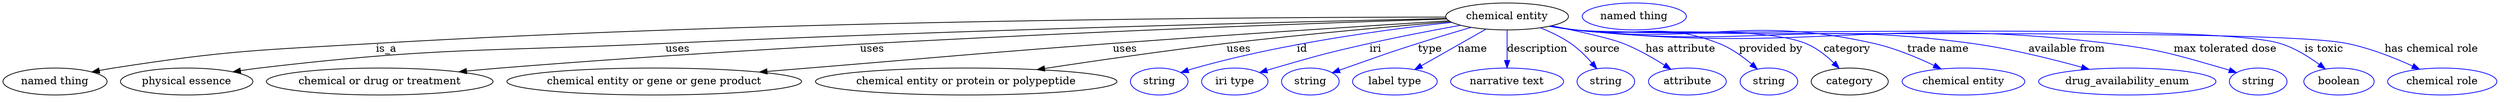 digraph {
	graph [bb="0,0,3326.3,123"];
	node [label="\N"];
	"chemical entity"	[height=0.5,
		label="chemical entity",
		pos="2008.5,105",
		width=2.2748];
	"named thing"	[height=0.5,
		pos="69.544,18",
		width=1.9318];
	"chemical entity" -> "named thing"	[label=is_a,
		lp="512.54,61.5",
		pos="e,119.53,30.687 1926.6,104.14 1699.6,104.08 1043,100.94 498.54,69 342.57,59.851 302.96,59.81 148.54,36 142.36,35.046 135.93,33.908 \
129.52,32.679"];
	"physical essence"	[height=0.5,
		pos="245.54,18",
		width=2.4553];
	"chemical entity" -> "physical essence"	[label=uses,
		lp="901.04,61.5",
		pos="e,307.6,30.834 1927.4,102.3 1742.4,98.25 1275.1,86.988 884.54,69 643.91,57.917 582.81,63.962 343.54,36 335.16,35.02 326.41,33.795 \
317.73,32.454"];
	"chemical or drug or treatment"	[height=0.5,
		pos="503.54,18",
		width=4.2066];
	"chemical entity" -> "chemical or drug or treatment"	[label=uses,
		lp="1161,61.5",
		pos="e,608.9,30.953 1928.1,101.63 1719.2,95.112 1142.4,74.765 663.54,36 649.18,34.837 634.1,33.453 619.19,31.983"];
	"chemical entity or gene or gene product"	[height=0.5,
		pos="869.54,18",
		width=5.4703];
	"chemical entity" -> "chemical entity or gene or gene product"	[label=uses,
		lp="1498,61.5",
		pos="e,1010.3,30.637 1930.8,99.199 1828,92.765 1641.1,80.783 1481.5,69 1301,55.668 1256,50.778 1075.5,36 1057.7,34.535 1038.9,32.994 \
1020.3,31.462"];
	"chemical entity or protein or polypeptide"	[height=0.5,
		pos="1285.5,18",
		width=5.5967];
	"chemical entity" -> "chemical entity or protein or polypeptide"	[label=uses,
		lp="1650,61.5",
		pos="e,1380.3,33.907 1932.7,98.029 1856.8,91.801 1737,81.247 1633.5,69 1551.7,59.301 1459.3,45.913 1390.3,35.432"];
	id	[color=blue,
		height=0.5,
		label=string,
		pos="1543.5,18",
		width=1.0652];
	"chemical entity" -> id	[color=blue,
		label=id,
		lp="1734.5,61.5",
		pos="e,1572.5,29.948 1934.7,97.11 1850.5,88.071 1709.2,69.301 1591.5,36 1588.4,35.121 1585.2,34.148 1582,33.124",
		style=solid];
	iri	[color=blue,
		height=0.5,
		label="iri type",
		pos="1644.5,18",
		width=1.2277];
	"chemical entity" -> iri	[color=blue,
		label=iri,
		lp="1832.5,61.5",
		pos="e,1678.2,29.865 1946.2,93.223 1910.4,86.78 1864.8,78.095 1824.5,69 1768.1,56.251 1754.2,52.03 1698.5,36 1695,34.988 1691.4,33.911 \
1687.8,32.81",
		style=solid];
	type	[color=blue,
		height=0.5,
		label=string,
		pos="1745.5,18",
		width=1.0652];
	"chemical entity" -> type	[color=blue,
		label=type,
		lp="1905.5,61.5",
		pos="e,1774.8,29.697 1960.3,90.321 1938.6,84.035 1912.7,76.354 1889.5,69 1846.1,55.239 1835.5,51.079 1792.5,36 1789.9,35.057 1787.1,34.077 \
1784.3,33.084",
		style=solid];
	name	[color=blue,
		height=0.5,
		label="label type",
		pos="1858.5,18",
		width=1.5707];
	"chemical entity" -> name	[color=blue,
		label=name,
		lp="1962.5,61.5",
		pos="e,1885.1,34.06 1980.3,88.012 1955.9,74.16 1920.4,54.052 1894,39.111",
		style=solid];
	description	[color=blue,
		height=0.5,
		label="narrative text",
		pos="2008.5,18",
		width=2.0943];
	"chemical entity" -> description	[color=blue,
		label=description,
		lp="2049,61.5",
		pos="e,2008.5,36.175 2008.5,86.799 2008.5,75.163 2008.5,59.548 2008.5,46.237",
		style=solid];
	source	[color=blue,
		height=0.5,
		label=string,
		pos="2140.5,18",
		width=1.0652];
	"chemical entity" -> source	[color=blue,
		label=source,
		lp="2135.5,61.5",
		pos="e,2128.4,35.129 2053.2,89.745 2066.8,84.345 2081.3,77.423 2093.5,69 2104,61.784 2113.9,51.893 2121.9,42.813",
		style=solid];
	"has attribute"	[color=blue,
		height=0.5,
		label=attribute,
		pos="2248.5,18",
		width=1.4443];
	"chemical entity" -> "has attribute"	[color=blue,
		label="has attribute",
		lp="2240.5,61.5",
		pos="e,2226.8,34.359 2068.1,92.527 2104.1,85.212 2146.2,75.853 2163.5,69 2182.6,61.468 2202.4,50.068 2218.1,40.054",
		style=solid];
	"provided by"	[color=blue,
		height=0.5,
		label=string,
		pos="2356.5,18",
		width=1.0652];
	"chemical entity" -> "provided by"	[color=blue,
		label="provided by",
		lp="2360,61.5",
		pos="e,2341.3,34.791 2066.5,92.225 2077.1,90.301 2088.2,88.463 2098.5,87 2183.9,74.992 2211.4,100.5 2291.5,69 2307.2,62.867 2322.2,51.789 \
2333.8,41.617",
		style=solid];
	category	[height=0.5,
		pos="2464.5,18",
		width=1.4263];
	"chemical entity" -> category	[color=blue,
		label=category,
		lp="2462,61.5",
		pos="e,2450.7,35.698 2066,92.013 2076.8,90.087 2088,88.302 2098.5,87 2166.6,78.62 2343,94.744 2406.5,69 2420.5,63.351 2433.4,52.927 2443.5,\
43.053",
		style=solid];
	"trade name"	[color=blue,
		height=0.5,
		label="chemical entity",
		pos="2615.5,18",
		width=2.2748];
	"chemical entity" -> "trade name"	[color=blue,
		label="trade name",
		lp="2582.5,61.5",
		pos="e,2586,35.026 2065.5,91.984 2076.4,90.036 2087.8,88.25 2098.5,87 2274.9,66.475 2324.4,108.25 2497.5,69 2525.1,62.759 2554.3,50.423 \
2576.8,39.566",
		style=solid];
	"available from"	[color=blue,
		height=0.5,
		label=drug_availability_enum,
		pos="2833.5,18",
		width=3.2858];
	"chemical entity" -> "available from"	[color=blue,
		label="available from",
		lp="2754,61.5",
		pos="e,2782.9,34.363 2065.5,91.888 2076.4,89.948 2087.8,88.191 2098.5,87 2332.4,61.093 2394.5,100.91 2627.5,69 2677.2,62.198 2732.4,48.471 \
2773.1,37.118",
		style=solid];
	"max tolerated dose"	[color=blue,
		height=0.5,
		label=string,
		pos="3008.5,18",
		width=1.0652];
	"chemical entity" -> "max tolerated dose"	[color=blue,
		label="max tolerated dose",
		lp="2965.5,61.5",
		pos="e,2979.5,29.928 2065,91.897 2076.1,89.931 2087.6,88.161 2098.5,87 2412.9,53.556 2495.7,106.92 2809.5,69 2877.7,60.76 2894.5,54.837 \
2960.5,36 2963.6,35.115 2966.8,34.137 2970,33.11",
		style=solid];
	"is toxic"	[color=blue,
		height=0.5,
		label=boolean,
		pos="3115.5,18",
		width=1.2999];
	"chemical entity" -> "is toxic"	[color=blue,
		label="is toxic",
		lp="3096.5,61.5",
		pos="e,3097.7,34.739 2065,91.844 2076.1,89.882 2087.6,88.127 2098.5,87 2202.5,76.268 2938.7,99.625 3038.5,69 3057.1,63.312 3075.4,51.727 \
3089.5,41.14",
		style=solid];
	"has chemical role"	[color=blue,
		height=0.5,
		label="chemical role",
		pos="3253.5,18",
		width=2.022];
	"chemical entity" -> "has chemical role"	[color=blue,
		label="has chemical role",
		lp="3240,61.5",
		pos="e,3223.4,34.415 2065,91.829 2076.1,89.869 2087.6,88.118 2098.5,87 2212.2,75.357 3014.5,91.28 3126.5,69 3157,62.942 3189.6,49.976 \
3214.1,38.766",
		style=solid];
	"named thing_category"	[color=blue,
		height=0.5,
		label="named thing",
		pos="2177.5,105",
		width=1.9318];
}
